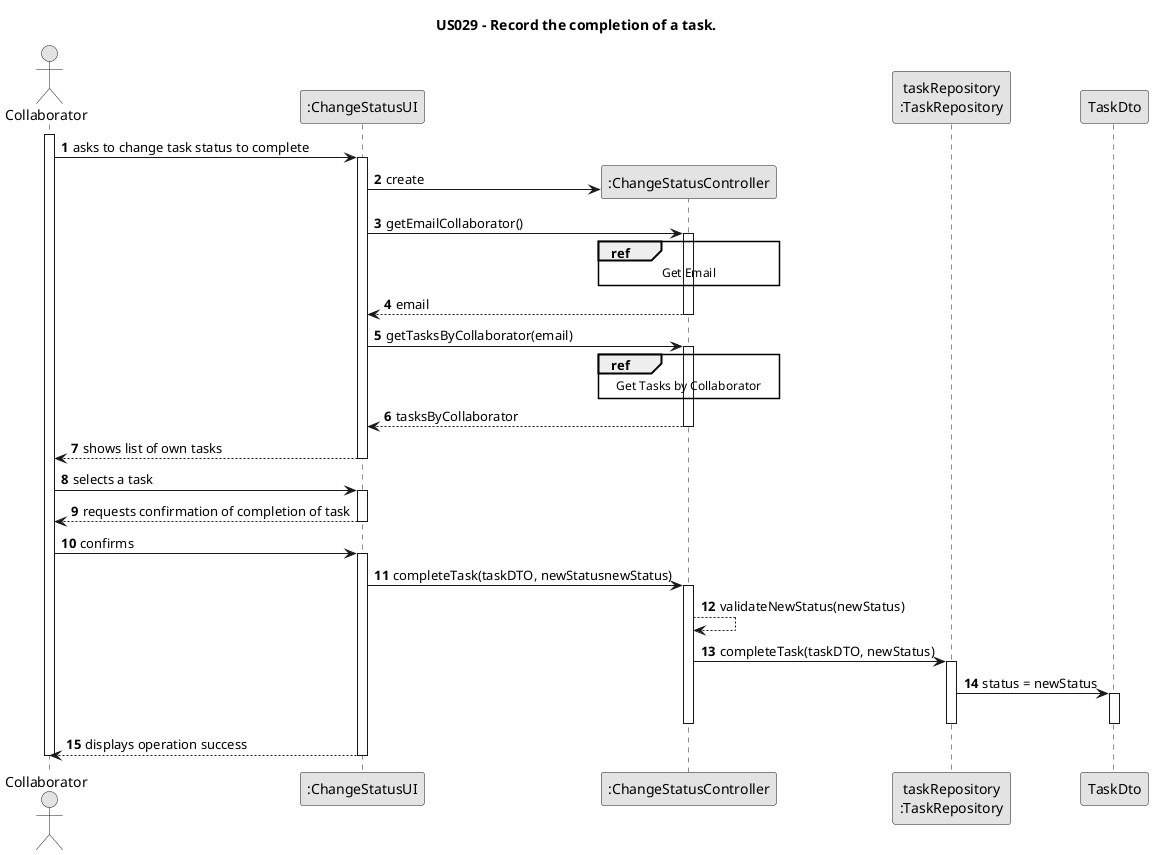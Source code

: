 @startuml
skinparam monochrome true
skinparam packageStyle rectangle
skinparam shadowing false

       title US029 - Record the completion of a task.

autonumber

actor "Collaborator" as Employee
participant ":ChangeStatusUI" as UI
participant ":ChangeStatusController" as CTRL
participant "taskRepository\n:TaskRepository" as TaskRepository

activate Employee

    Employee -> UI : asks to change task status to complete
    activate UI

    UI -> CTRL** : create









    UI -> CTRL : getEmailCollaborator()
    activate CTRL

    ref over CTRL
        Get Email
    end

    CTRL --> UI : email
    deactivate CTRL

    UI -> CTRL : getTasksByCollaborator(email)
    activate CTRL

    ref over CTRL
         Get Tasks by Collaborator
    end

    CTRL --> UI : tasksByCollaborator
    deactivate CTRL


    UI --> Employee : shows list of own tasks
    deactivate UI

    Employee -> UI : selects a task
    activate UI

    UI --> Employee : requests confirmation of completion of task
    deactivate UI

    Employee -> UI : confirms
    activate UI

    UI -> CTRL :            completeTask(taskDTO, newStatusnewStatus)

    activate CTRL

    CTRL --> CTRL : validateNewStatus(newStatus)
    CTRL -> TaskRepository :            completeTask(taskDTO, newStatus)

    activate TaskRepository

    TaskRepository -> TaskDto : status = newStatus
    activate TaskDto
    deactivate TaskDto

    deactivate TaskRepository
    deactivate CTRL


    UI --> Employee : displays operation success
    deactivate UI

deactivate Employee
@enduml